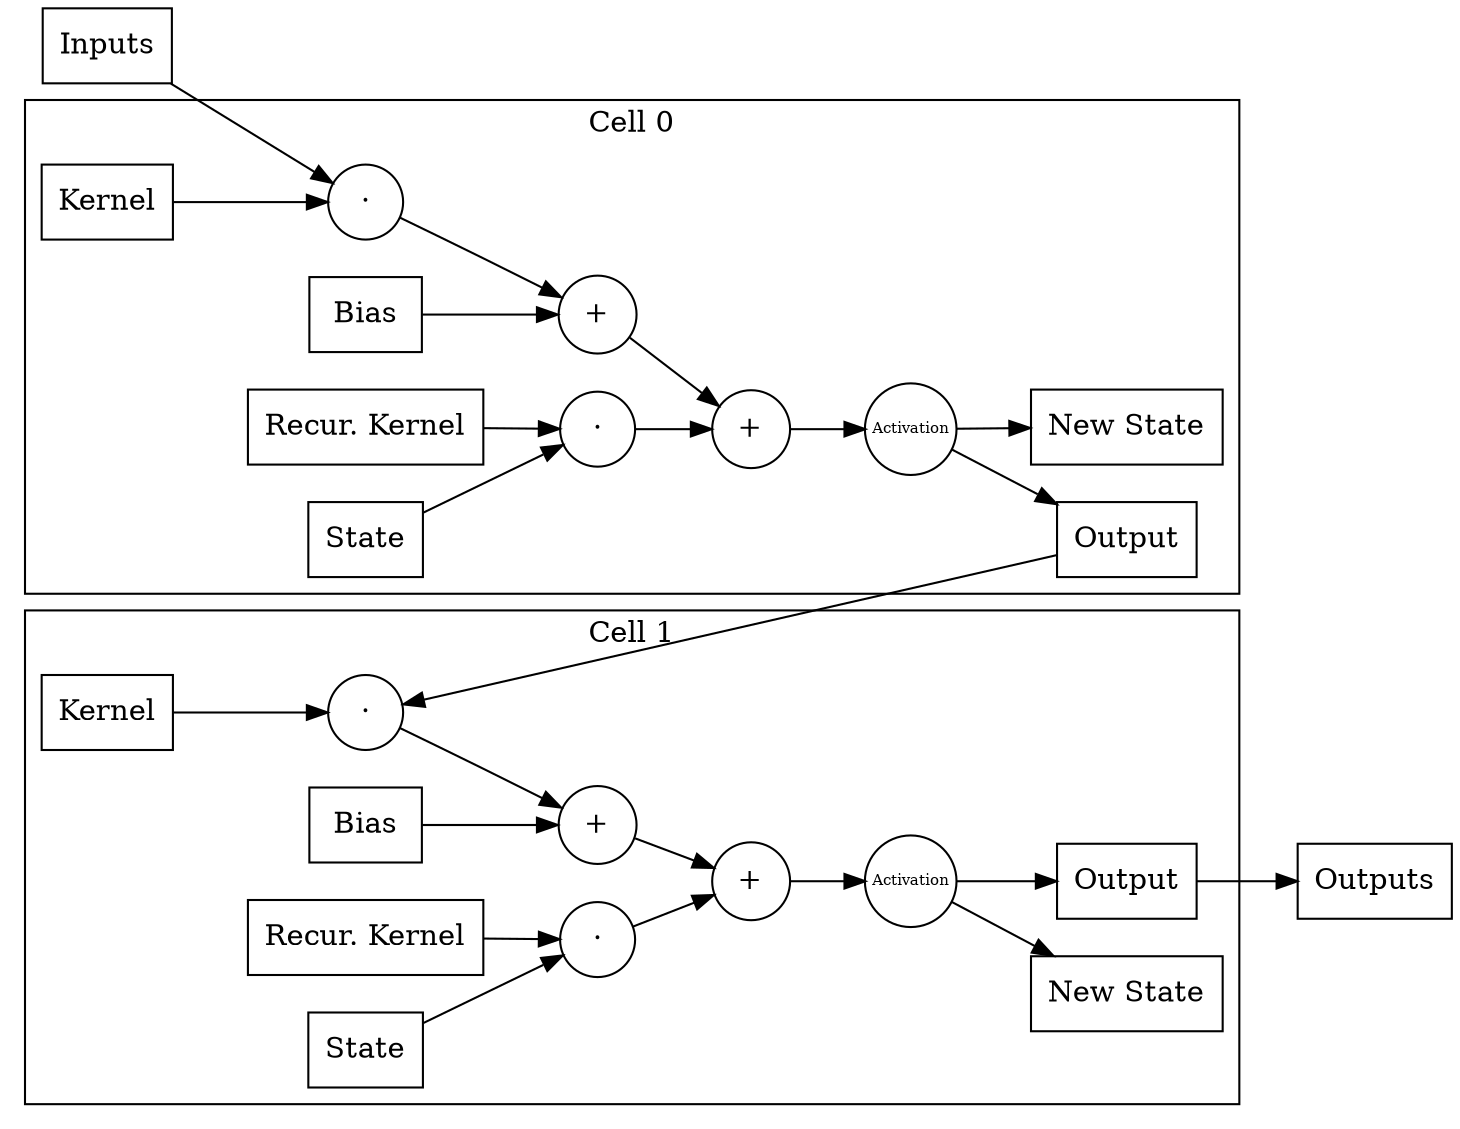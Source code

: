 digraph G {
    // Define graph attributes
    rankdir=LR;
    newrank=true;

    // Define nodes
    input [label="Inputs", shape="box"];
    output [label="Outputs", shape="box"];

    // Cell 0
    subgraph cluster_0 {
        label = "Cell 0";

        cell0_input_kernel [label="Kernel", shape="box"];
        cell0_input_bias [label="Bias", shape="box"];
        cell0_input_bias_add [label="+", shape="circle"];
        cell0_recur_kernel [label="Recur. Kernel", shape="box"];
        cell0_state [label="State", shape="box"];
        cell0_input_dot [label="⋅", shape="circle"];
        cell0_recur_dot [label="⋅", shape="circle"];
        cell0_add [label="+", shape="circle"];
        cell0_new_state [label="New State", shape="box"];
        cell0_output [label="Output", shape="box"]
        cell0_activation [label="Activation", shape="circle", fontsize=7.3, margin=0.03]

        // Define edges within cell 0
        cell0_input_bias -> cell0_input_bias_add;
        cell0_input_kernel -> cell0_input_dot -> cell0_input_bias_add -> cell0_add;
        cell0_state -> cell0_recur_dot;
        cell0_recur_kernel -> cell0_recur_dot -> cell0_add -> cell0_activation;
        cell0_activation -> cell0_new_state;
        cell0_activation -> cell0_output;
    }

    // Cell 1
    subgraph cluster_1 {
        label = "Cell 1";

        cell1_input_kernel [label="Kernel", shape="box"];
        cell1_input_bias [label="Bias", shape="box"];
        cell1_input_bias_add [label="+", shape="circle"];
        cell1_recur_kernel [label="Recur. Kernel", shape="box"];
        cell1_state [label="State", shape="box", rank="source"];
        cell1_input_dot [label="⋅", shape="circle"];
        cell1_recur_dot [label="⋅", shape="circle"];
        cell1_add [label="+", shape="circle"];
        cell1_new_state [label="New State", shape="box", rank="sink"];
        cell1_output [label="Output", shape="box"];
        cell1_activation [label="Activation", shape="circle", fontsize=7.3, margin=0.03]

        // Define edges within cell 1
        cell1_input_bias -> cell1_input_bias_add;
        cell1_input_kernel -> cell1_input_dot -> cell1_input_bias_add -> cell1_add;
        cell1_state -> cell1_recur_dot;
        cell1_recur_kernel -> cell1_recur_dot -> cell1_add -> cell1_activation;
        cell1_activation -> cell1_new_state;
        cell1_activation -> cell1_output;
    }

    // Invisible edge to align the clusters side by side
    // cell0_new_state -> cell1_input_kernel [style=invis];

    // Define edges between cells
    input -> cell0_input_dot;
    cell0_output -> cell1_input_dot;
    cell1_output -> output;

    {rank=same; cell0_add; cell1_add}
    {rank=same; cell0_input_kernel; cell1_input_kernel}
    {rank=same; cell0_input_dot; cell1_input_dot}
}
